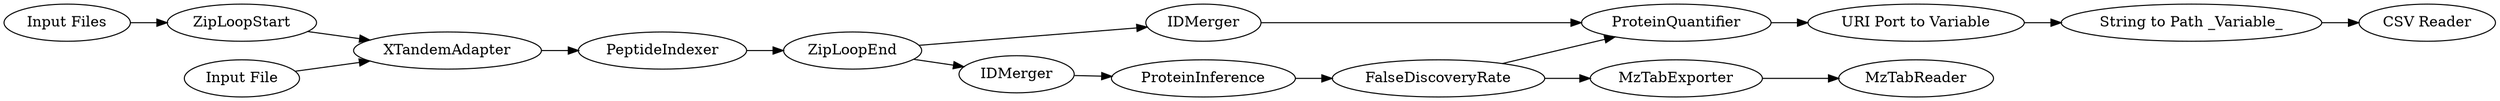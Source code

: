 digraph {
	98 -> 101
	79 -> 4
	81 -> 82
	1 -> 2
	101 -> 103
	78 -> 79
	4 -> 99
	2 -> 78
	103 -> 102
	82 -> 83
	83 -> 84
	99 -> 98
	6 -> 78
	80 -> 81
	82 -> 98
	4 -> 80
	99 [label=IDMerger]
	103 [label="String to Path _Variable_"]
	1 [label="Input Files"]
	79 [label=PeptideIndexer]
	84 [label=MzTabReader]
	82 [label=FalseDiscoveryRate]
	98 [label=ProteinQuantifier]
	102 [label="CSV Reader"]
	4 [label=ZipLoopEnd]
	101 [label="URI Port to Variable"]
	6 [label="Input File"]
	80 [label=IDMerger]
	83 [label=MzTabExporter]
	2 [label=ZipLoopStart]
	81 [label=ProteinInference]
	78 [label=XTandemAdapter]
	rankdir=LR
}
